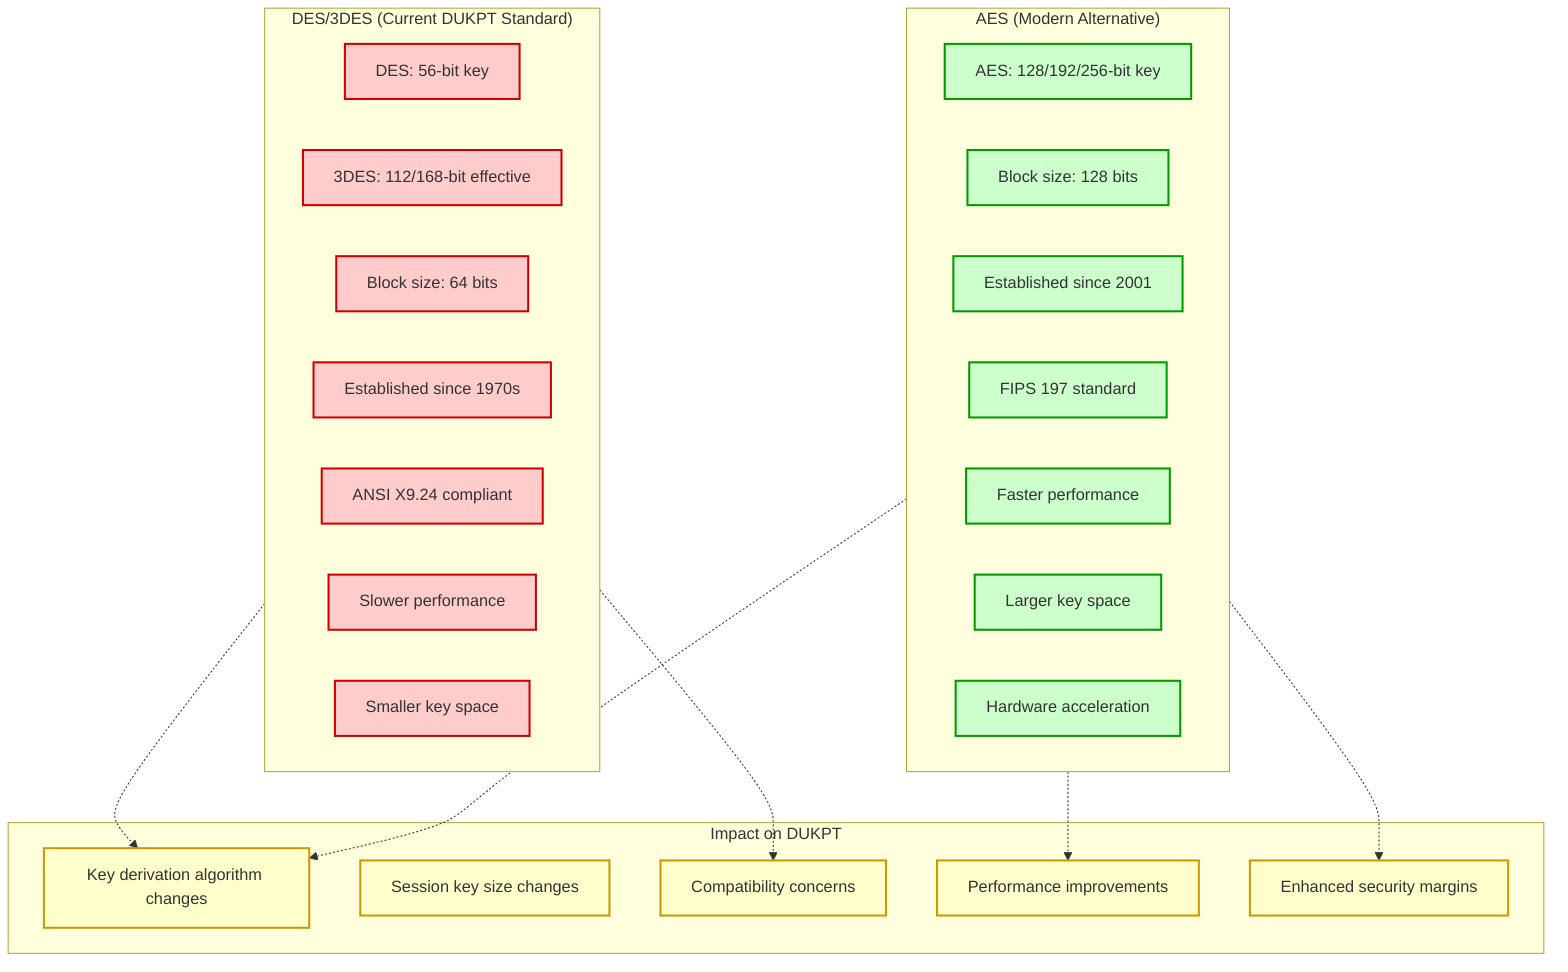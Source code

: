 %% AES vs DES/3DES Comparison Diagram
%% Shows the differences between encryption algorithms in DUKPT context
graph TB
    subgraph DES ["DES/3DES (Current DUKPT Standard)"]
        D1["DES: 56-bit key"]
        D2["3DES: 112/168-bit effective"]
        D3["Block size: 64 bits"]
        D4["Established since 1970s"]
        D5["ANSI X9.24 compliant"]
        D6["Slower performance"]
        D7["Smaller key space"]
    end
    
    subgraph AES ["AES (Modern Alternative)"]
        A1["AES: 128/192/256-bit key"]
        A2["Block size: 128 bits"]
        A3["Established since 2001"]
        A4["FIPS 197 standard"]
        A5["Faster performance"]
        A6["Larger key space"]
        A7["Hardware acceleration"]
    end
    
    subgraph IMPACT ["Impact on DUKPT"]
        I1["Key derivation algorithm changes"]
        I2["Session key size changes"]
        I3["Compatibility concerns"]
        I4["Performance improvements"]
        I5["Enhanced security margins"]
    end
    
    DES -.-> I1
    DES -.-> I3
    AES -.-> I1
    AES -.-> I4
    AES -.-> I5
    
    classDef desStyle fill:#ffcccc,stroke:#cc0000,stroke-width:2px
    classDef aesStyle fill:#ccffcc,stroke:#009900,stroke-width:2px
    classDef impactStyle fill:#ffffcc,stroke:#cc9900,stroke-width:2px
    
    class D1,D2,D3,D4,D5,D6,D7 desStyle
    class A1,A2,A3,A4,A5,A6,A7 aesStyle
    class I1,I2,I3,I4,I5 impactStyle
